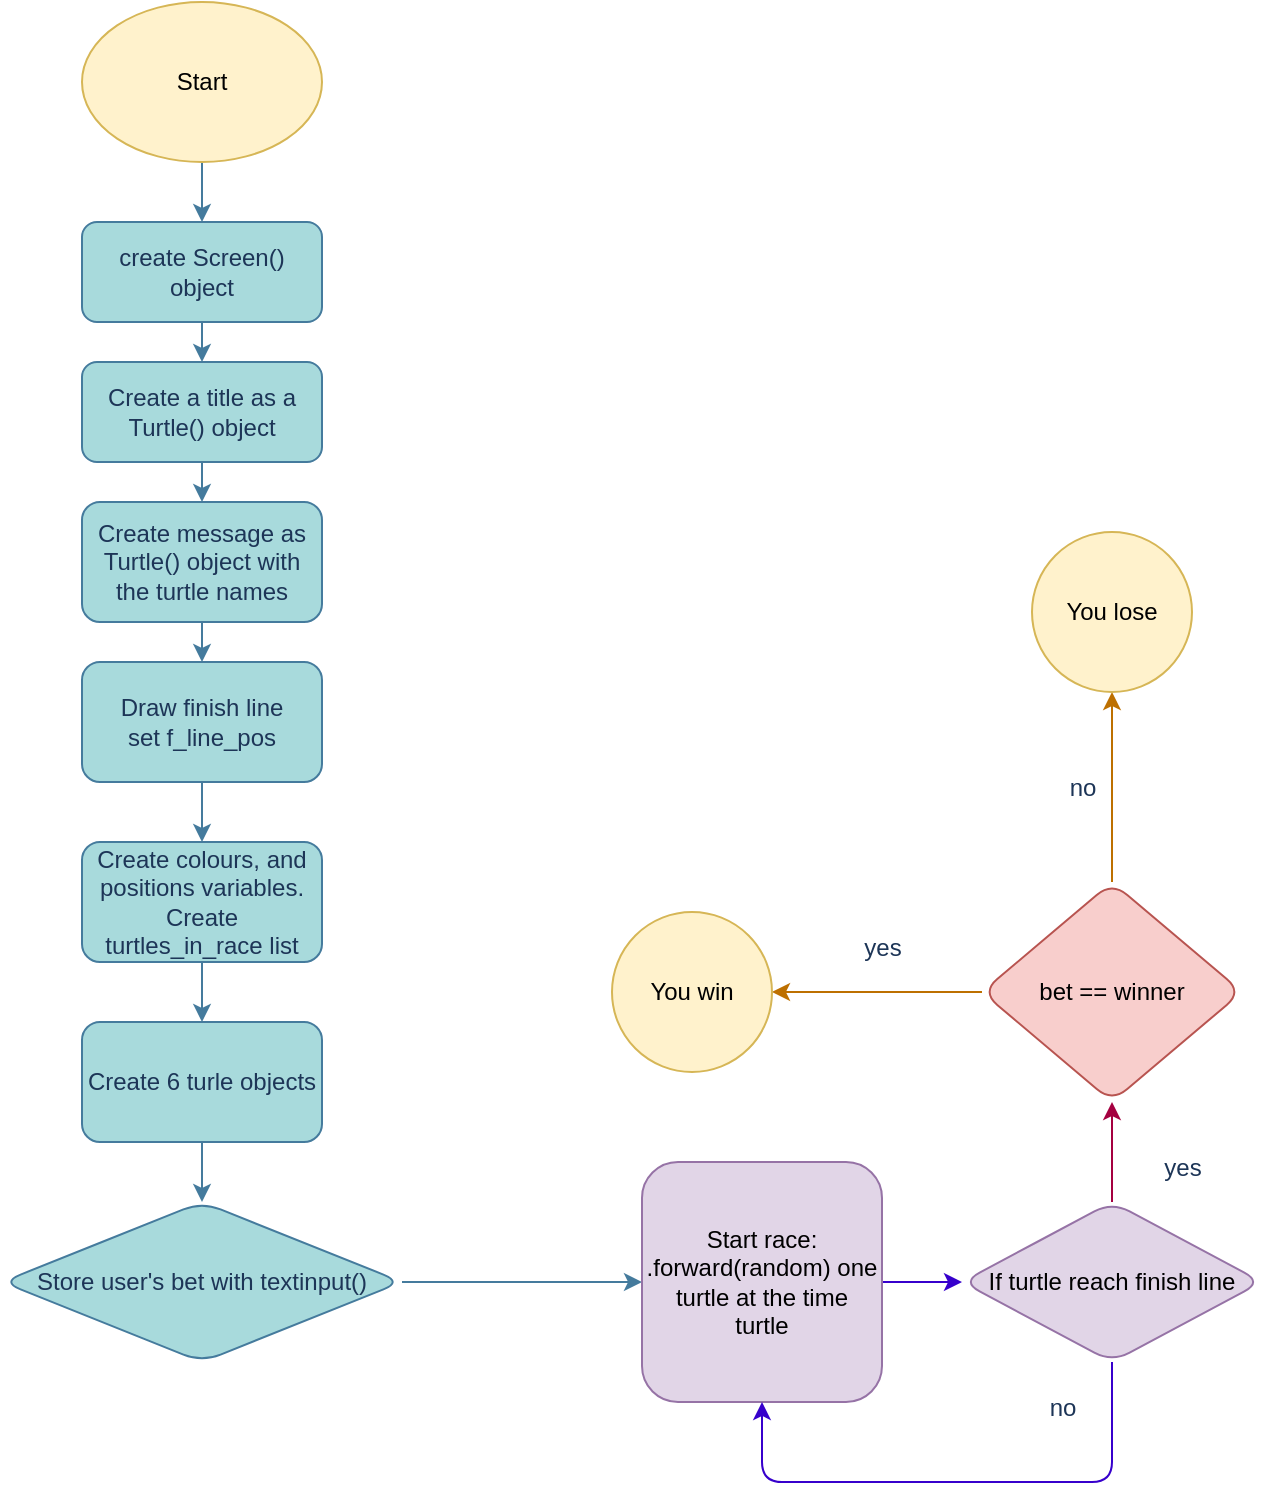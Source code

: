 <mxfile version="22.1.15" type="google">
  <diagram name="Page-1" id="4lUUM31tIou5uWZYw8M8">
    <mxGraphModel dx="1709" dy="893" grid="1" gridSize="10" guides="1" tooltips="1" connect="1" arrows="1" fold="1" page="1" pageScale="1" pageWidth="827" pageHeight="1169" math="0" shadow="0">
      <root>
        <mxCell id="0" />
        <mxCell id="1" parent="0" />
        <mxCell id="oKi6KKxRg17L0RRegSbH-3" value="" style="edgeStyle=orthogonalEdgeStyle;rounded=1;orthogonalLoop=1;jettySize=auto;html=1;labelBackgroundColor=none;strokeColor=#457B9D;fontColor=default;" edge="1" parent="1" source="oKi6KKxRg17L0RRegSbH-1" target="oKi6KKxRg17L0RRegSbH-2">
          <mxGeometry relative="1" as="geometry" />
        </mxCell>
        <mxCell id="oKi6KKxRg17L0RRegSbH-1" value="Start" style="ellipse;whiteSpace=wrap;html=1;labelBackgroundColor=none;fillColor=#fff2cc;strokeColor=#d6b656;rounded=1;" vertex="1" parent="1">
          <mxGeometry x="120" y="60" width="120" height="80" as="geometry" />
        </mxCell>
        <mxCell id="oKi6KKxRg17L0RRegSbH-5" value="" style="edgeStyle=orthogonalEdgeStyle;rounded=1;orthogonalLoop=1;jettySize=auto;html=1;labelBackgroundColor=none;strokeColor=#457B9D;fontColor=default;" edge="1" parent="1" source="oKi6KKxRg17L0RRegSbH-2" target="oKi6KKxRg17L0RRegSbH-4">
          <mxGeometry relative="1" as="geometry" />
        </mxCell>
        <mxCell id="oKi6KKxRg17L0RRegSbH-2" value="create Screen() object" style="whiteSpace=wrap;html=1;labelBackgroundColor=none;fillColor=#A8DADC;strokeColor=#457B9D;fontColor=#1D3557;rounded=1;" vertex="1" parent="1">
          <mxGeometry x="120" y="170" width="120" height="50" as="geometry" />
        </mxCell>
        <mxCell id="oKi6KKxRg17L0RRegSbH-8" value="" style="edgeStyle=orthogonalEdgeStyle;rounded=1;orthogonalLoop=1;jettySize=auto;html=1;labelBackgroundColor=none;strokeColor=#457B9D;fontColor=default;" edge="1" parent="1" source="oKi6KKxRg17L0RRegSbH-4" target="oKi6KKxRg17L0RRegSbH-7">
          <mxGeometry relative="1" as="geometry" />
        </mxCell>
        <mxCell id="oKi6KKxRg17L0RRegSbH-4" value="Create a title as a Turtle() object" style="whiteSpace=wrap;html=1;labelBackgroundColor=none;fillColor=#A8DADC;strokeColor=#457B9D;fontColor=#1D3557;rounded=1;" vertex="1" parent="1">
          <mxGeometry x="120" y="240" width="120" height="50" as="geometry" />
        </mxCell>
        <mxCell id="oKi6KKxRg17L0RRegSbH-10" value="" style="edgeStyle=orthogonalEdgeStyle;rounded=1;orthogonalLoop=1;jettySize=auto;html=1;labelBackgroundColor=none;strokeColor=#457B9D;fontColor=default;" edge="1" parent="1" source="oKi6KKxRg17L0RRegSbH-7" target="oKi6KKxRg17L0RRegSbH-9">
          <mxGeometry relative="1" as="geometry" />
        </mxCell>
        <mxCell id="oKi6KKxRg17L0RRegSbH-7" value="Create message as Turtle() object with the turtle names&lt;br&gt;" style="whiteSpace=wrap;html=1;labelBackgroundColor=none;fillColor=#A8DADC;strokeColor=#457B9D;fontColor=#1D3557;rounded=1;" vertex="1" parent="1">
          <mxGeometry x="120" y="310" width="120" height="60" as="geometry" />
        </mxCell>
        <mxCell id="oKi6KKxRg17L0RRegSbH-12" value="" style="edgeStyle=orthogonalEdgeStyle;rounded=1;orthogonalLoop=1;jettySize=auto;html=1;labelBackgroundColor=none;strokeColor=#457B9D;fontColor=default;" edge="1" parent="1" source="oKi6KKxRg17L0RRegSbH-9" target="oKi6KKxRg17L0RRegSbH-11">
          <mxGeometry relative="1" as="geometry" />
        </mxCell>
        <mxCell id="oKi6KKxRg17L0RRegSbH-9" value="Draw finish line&lt;br&gt;set f_line_pos" style="whiteSpace=wrap;html=1;labelBackgroundColor=none;fillColor=#A8DADC;strokeColor=#457B9D;fontColor=#1D3557;rounded=1;" vertex="1" parent="1">
          <mxGeometry x="120" y="390" width="120" height="60" as="geometry" />
        </mxCell>
        <mxCell id="oKi6KKxRg17L0RRegSbH-14" value="" style="edgeStyle=orthogonalEdgeStyle;rounded=1;orthogonalLoop=1;jettySize=auto;html=1;labelBackgroundColor=none;strokeColor=#457B9D;fontColor=default;" edge="1" parent="1" source="oKi6KKxRg17L0RRegSbH-11" target="oKi6KKxRg17L0RRegSbH-13">
          <mxGeometry relative="1" as="geometry" />
        </mxCell>
        <mxCell id="oKi6KKxRg17L0RRegSbH-11" value="Create colours, and positions variables.&lt;br&gt;Create turtles_in_race list" style="whiteSpace=wrap;html=1;labelBackgroundColor=none;fillColor=#A8DADC;strokeColor=#457B9D;fontColor=#1D3557;rounded=1;" vertex="1" parent="1">
          <mxGeometry x="120" y="480" width="120" height="60" as="geometry" />
        </mxCell>
        <mxCell id="oKi6KKxRg17L0RRegSbH-16" value="" style="edgeStyle=orthogonalEdgeStyle;rounded=1;orthogonalLoop=1;jettySize=auto;html=1;labelBackgroundColor=none;strokeColor=#457B9D;fontColor=default;" edge="1" parent="1" source="oKi6KKxRg17L0RRegSbH-13" target="oKi6KKxRg17L0RRegSbH-15">
          <mxGeometry relative="1" as="geometry" />
        </mxCell>
        <mxCell id="oKi6KKxRg17L0RRegSbH-13" value="Create 6 turle objects" style="whiteSpace=wrap;html=1;labelBackgroundColor=none;fillColor=#A8DADC;strokeColor=#457B9D;fontColor=#1D3557;rounded=1;" vertex="1" parent="1">
          <mxGeometry x="120" y="570" width="120" height="60" as="geometry" />
        </mxCell>
        <mxCell id="oKi6KKxRg17L0RRegSbH-18" value="" style="edgeStyle=orthogonalEdgeStyle;rounded=1;orthogonalLoop=1;jettySize=auto;html=1;labelBackgroundColor=none;strokeColor=#457B9D;fontColor=default;" edge="1" parent="1" source="oKi6KKxRg17L0RRegSbH-15" target="oKi6KKxRg17L0RRegSbH-17">
          <mxGeometry relative="1" as="geometry" />
        </mxCell>
        <mxCell id="oKi6KKxRg17L0RRegSbH-15" value="Store user&#39;s bet with textinput()" style="rhombus;whiteSpace=wrap;html=1;labelBackgroundColor=none;fillColor=#A8DADC;strokeColor=#457B9D;fontColor=#1D3557;rounded=1;" vertex="1" parent="1">
          <mxGeometry x="80" y="660" width="200" height="80" as="geometry" />
        </mxCell>
        <mxCell id="oKi6KKxRg17L0RRegSbH-20" value="" style="edgeStyle=orthogonalEdgeStyle;rounded=1;orthogonalLoop=1;jettySize=auto;html=1;labelBackgroundColor=none;strokeColor=#3700CC;fontColor=default;fillColor=#6a00ff;" edge="1" parent="1" source="oKi6KKxRg17L0RRegSbH-17" target="oKi6KKxRg17L0RRegSbH-19">
          <mxGeometry relative="1" as="geometry" />
        </mxCell>
        <mxCell id="oKi6KKxRg17L0RRegSbH-17" value="Start race:&lt;br&gt;.forward(random) one turtle at the time &lt;br&gt;turtle" style="whiteSpace=wrap;html=1;labelBackgroundColor=none;fillColor=#e1d5e7;strokeColor=#9673a6;rounded=1;" vertex="1" parent="1">
          <mxGeometry x="400" y="640" width="120" height="120" as="geometry" />
        </mxCell>
        <mxCell id="oKi6KKxRg17L0RRegSbH-22" value="" style="edgeStyle=orthogonalEdgeStyle;rounded=1;orthogonalLoop=1;jettySize=auto;html=1;labelBackgroundColor=none;strokeColor=#A50040;fontColor=default;fillColor=#d80073;" edge="1" parent="1" source="oKi6KKxRg17L0RRegSbH-19" target="oKi6KKxRg17L0RRegSbH-21">
          <mxGeometry relative="1" as="geometry" />
        </mxCell>
        <mxCell id="oKi6KKxRg17L0RRegSbH-19" value="If turtle reach finish line" style="rhombus;whiteSpace=wrap;html=1;labelBackgroundColor=none;fillColor=#e1d5e7;strokeColor=#9673a6;rounded=1;" vertex="1" parent="1">
          <mxGeometry x="560" y="660" width="150" height="80" as="geometry" />
        </mxCell>
        <mxCell id="oKi6KKxRg17L0RRegSbH-29" value="" style="edgeStyle=orthogonalEdgeStyle;rounded=1;orthogonalLoop=1;jettySize=auto;html=1;labelBackgroundColor=none;strokeColor=#BD7000;fontColor=default;fillColor=#f0a30a;" edge="1" parent="1" source="oKi6KKxRg17L0RRegSbH-21" target="oKi6KKxRg17L0RRegSbH-28">
          <mxGeometry relative="1" as="geometry" />
        </mxCell>
        <mxCell id="oKi6KKxRg17L0RRegSbH-32" value="" style="edgeStyle=orthogonalEdgeStyle;rounded=1;orthogonalLoop=1;jettySize=auto;html=1;labelBackgroundColor=none;strokeColor=#BD7000;fontColor=default;fillColor=#f0a30a;" edge="1" parent="1" source="oKi6KKxRg17L0RRegSbH-21" target="oKi6KKxRg17L0RRegSbH-31">
          <mxGeometry relative="1" as="geometry" />
        </mxCell>
        <mxCell id="oKi6KKxRg17L0RRegSbH-21" value="bet == winner" style="rhombus;whiteSpace=wrap;html=1;labelBackgroundColor=none;fillColor=#f8cecc;strokeColor=#b85450;rounded=1;" vertex="1" parent="1">
          <mxGeometry x="570" y="500" width="130" height="110" as="geometry" />
        </mxCell>
        <mxCell id="oKi6KKxRg17L0RRegSbH-23" value="yes" style="text;html=1;align=center;verticalAlign=middle;resizable=0;points=[];autosize=1;strokeColor=none;fillColor=none;labelBackgroundColor=none;fontColor=#1D3557;rounded=1;" vertex="1" parent="1">
          <mxGeometry x="650" y="628" width="40" height="30" as="geometry" />
        </mxCell>
        <mxCell id="oKi6KKxRg17L0RRegSbH-24" value="" style="endArrow=classic;html=1;rounded=1;exitX=0.5;exitY=1;exitDx=0;exitDy=0;entryX=0.5;entryY=1;entryDx=0;entryDy=0;labelBackgroundColor=none;strokeColor=#3700CC;fontColor=default;fillColor=#6a00ff;" edge="1" parent="1" source="oKi6KKxRg17L0RRegSbH-19" target="oKi6KKxRg17L0RRegSbH-17">
          <mxGeometry width="50" height="50" relative="1" as="geometry">
            <mxPoint x="390" y="420" as="sourcePoint" />
            <mxPoint x="440" y="370" as="targetPoint" />
            <Array as="points">
              <mxPoint x="635" y="800" />
              <mxPoint x="460" y="800" />
            </Array>
          </mxGeometry>
        </mxCell>
        <mxCell id="oKi6KKxRg17L0RRegSbH-25" value="no" style="text;html=1;align=center;verticalAlign=middle;resizable=0;points=[];autosize=1;strokeColor=none;fillColor=none;labelBackgroundColor=none;fontColor=#1D3557;rounded=1;" vertex="1" parent="1">
          <mxGeometry x="590" y="748" width="40" height="30" as="geometry" />
        </mxCell>
        <mxCell id="oKi6KKxRg17L0RRegSbH-28" value="You lose" style="ellipse;whiteSpace=wrap;html=1;labelBackgroundColor=none;fillColor=#fff2cc;strokeColor=#d6b656;rounded=1;" vertex="1" parent="1">
          <mxGeometry x="595" y="325" width="80" height="80" as="geometry" />
        </mxCell>
        <mxCell id="oKi6KKxRg17L0RRegSbH-30" value="no" style="text;html=1;align=center;verticalAlign=middle;resizable=0;points=[];autosize=1;strokeColor=none;fillColor=none;labelBackgroundColor=none;fontColor=#1D3557;rounded=1;" vertex="1" parent="1">
          <mxGeometry x="600" y="438" width="40" height="30" as="geometry" />
        </mxCell>
        <mxCell id="oKi6KKxRg17L0RRegSbH-31" value="You win" style="ellipse;whiteSpace=wrap;html=1;labelBackgroundColor=none;fillColor=#fff2cc;strokeColor=#d6b656;rounded=1;" vertex="1" parent="1">
          <mxGeometry x="385" y="515" width="80" height="80" as="geometry" />
        </mxCell>
        <mxCell id="oKi6KKxRg17L0RRegSbH-33" value="yes" style="text;html=1;align=center;verticalAlign=middle;resizable=0;points=[];autosize=1;strokeColor=none;fillColor=none;labelBackgroundColor=none;fontColor=#1D3557;rounded=1;" vertex="1" parent="1">
          <mxGeometry x="500" y="518" width="40" height="30" as="geometry" />
        </mxCell>
      </root>
    </mxGraphModel>
  </diagram>
</mxfile>
